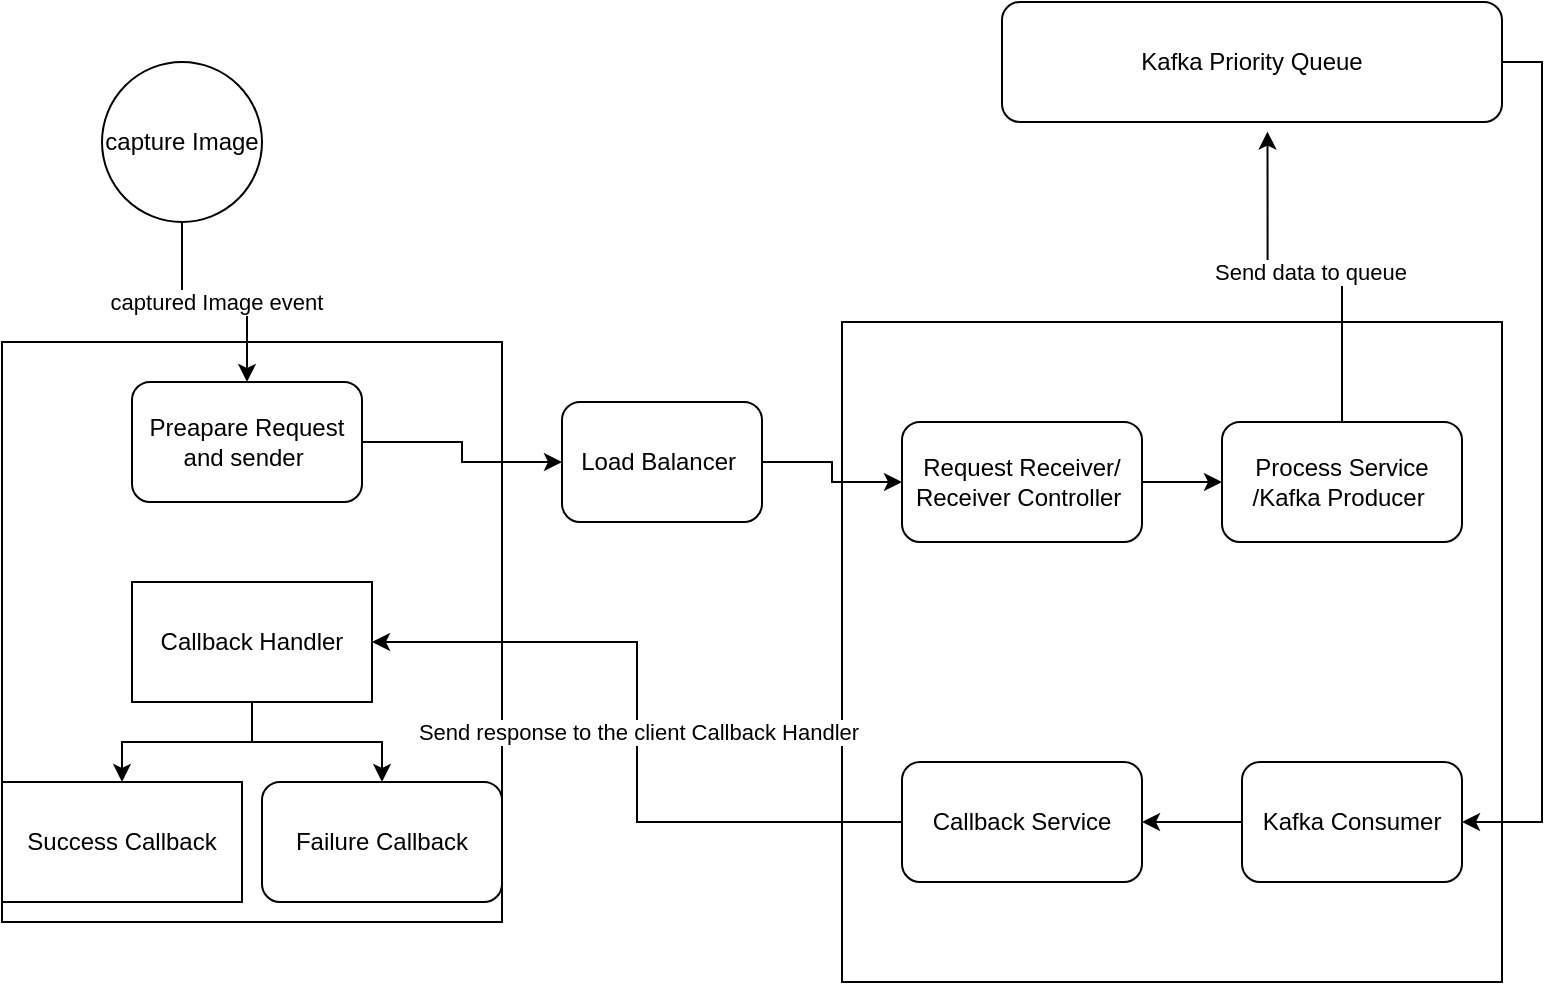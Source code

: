 <mxfile version="24.7.6">
  <diagram name="Page-1" id="ktEYROPhRWZY5s_A5viP">
    <mxGraphModel dx="1313" dy="653" grid="1" gridSize="10" guides="1" tooltips="1" connect="1" arrows="1" fold="1" page="1" pageScale="1" pageWidth="850" pageHeight="1100" math="0" shadow="0">
      <root>
        <mxCell id="0" />
        <mxCell id="1" parent="0" />
        <mxCell id="2nsai8q7nPMxsBDJ7FhW-1" value="" style="rounded=0;whiteSpace=wrap;html=1;" vertex="1" parent="1">
          <mxGeometry x="70" y="200" width="250" height="290" as="geometry" />
        </mxCell>
        <mxCell id="2nsai8q7nPMxsBDJ7FhW-16" style="edgeStyle=orthogonalEdgeStyle;rounded=0;orthogonalLoop=1;jettySize=auto;html=1;entryX=0;entryY=0.5;entryDx=0;entryDy=0;" edge="1" parent="1" source="2nsai8q7nPMxsBDJ7FhW-2" target="2nsai8q7nPMxsBDJ7FhW-15">
          <mxGeometry relative="1" as="geometry" />
        </mxCell>
        <mxCell id="2nsai8q7nPMxsBDJ7FhW-2" value="Preapare Request and sender&amp;nbsp;" style="rounded=1;whiteSpace=wrap;html=1;" vertex="1" parent="1">
          <mxGeometry x="135" y="220" width="115" height="60" as="geometry" />
        </mxCell>
        <mxCell id="2nsai8q7nPMxsBDJ7FhW-3" value="capture Image" style="ellipse;whiteSpace=wrap;html=1;aspect=fixed;" vertex="1" parent="1">
          <mxGeometry x="120" y="60" width="80" height="80" as="geometry" />
        </mxCell>
        <mxCell id="2nsai8q7nPMxsBDJ7FhW-4" value="captured Image event" style="edgeStyle=orthogonalEdgeStyle;rounded=0;orthogonalLoop=1;jettySize=auto;html=1;entryX=0.5;entryY=0;entryDx=0;entryDy=0;" edge="1" parent="1" source="2nsai8q7nPMxsBDJ7FhW-3" target="2nsai8q7nPMxsBDJ7FhW-2">
          <mxGeometry relative="1" as="geometry" />
        </mxCell>
        <mxCell id="2nsai8q7nPMxsBDJ7FhW-9" style="edgeStyle=orthogonalEdgeStyle;rounded=0;orthogonalLoop=1;jettySize=auto;html=1;entryX=0.5;entryY=0;entryDx=0;entryDy=0;" edge="1" parent="1" source="2nsai8q7nPMxsBDJ7FhW-5" target="2nsai8q7nPMxsBDJ7FhW-7">
          <mxGeometry relative="1" as="geometry" />
        </mxCell>
        <mxCell id="2nsai8q7nPMxsBDJ7FhW-10" style="edgeStyle=orthogonalEdgeStyle;rounded=0;orthogonalLoop=1;jettySize=auto;html=1;entryX=0.5;entryY=0;entryDx=0;entryDy=0;" edge="1" parent="1" source="2nsai8q7nPMxsBDJ7FhW-5" target="2nsai8q7nPMxsBDJ7FhW-8">
          <mxGeometry relative="1" as="geometry" />
        </mxCell>
        <mxCell id="2nsai8q7nPMxsBDJ7FhW-5" value="Callback Handler" style="rounded=0;whiteSpace=wrap;html=1;" vertex="1" parent="1">
          <mxGeometry x="135" y="320" width="120" height="60" as="geometry" />
        </mxCell>
        <mxCell id="2nsai8q7nPMxsBDJ7FhW-7" value="Success Callback" style="rounded=0;whiteSpace=wrap;html=1;" vertex="1" parent="1">
          <mxGeometry x="70" y="420" width="120" height="60" as="geometry" />
        </mxCell>
        <mxCell id="2nsai8q7nPMxsBDJ7FhW-8" value="Failure Callback" style="rounded=1;whiteSpace=wrap;html=1;" vertex="1" parent="1">
          <mxGeometry x="200" y="420" width="120" height="60" as="geometry" />
        </mxCell>
        <mxCell id="2nsai8q7nPMxsBDJ7FhW-12" value="" style="whiteSpace=wrap;html=1;aspect=fixed;" vertex="1" parent="1">
          <mxGeometry x="490" y="190" width="330" height="330" as="geometry" />
        </mxCell>
        <mxCell id="2nsai8q7nPMxsBDJ7FhW-20" style="edgeStyle=orthogonalEdgeStyle;rounded=0;orthogonalLoop=1;jettySize=auto;html=1;exitX=1;exitY=0.5;exitDx=0;exitDy=0;entryX=0;entryY=0.5;entryDx=0;entryDy=0;" edge="1" parent="1" source="2nsai8q7nPMxsBDJ7FhW-14" target="2nsai8q7nPMxsBDJ7FhW-18">
          <mxGeometry relative="1" as="geometry" />
        </mxCell>
        <mxCell id="2nsai8q7nPMxsBDJ7FhW-14" value="Request Receiver/ Receiver Controller&amp;nbsp;" style="rounded=1;whiteSpace=wrap;html=1;" vertex="1" parent="1">
          <mxGeometry x="520" y="240" width="120" height="60" as="geometry" />
        </mxCell>
        <mxCell id="2nsai8q7nPMxsBDJ7FhW-17" style="edgeStyle=orthogonalEdgeStyle;rounded=0;orthogonalLoop=1;jettySize=auto;html=1;entryX=0;entryY=0.5;entryDx=0;entryDy=0;" edge="1" parent="1" source="2nsai8q7nPMxsBDJ7FhW-15" target="2nsai8q7nPMxsBDJ7FhW-14">
          <mxGeometry relative="1" as="geometry" />
        </mxCell>
        <mxCell id="2nsai8q7nPMxsBDJ7FhW-15" value="Load Balancer&amp;nbsp;" style="rounded=1;whiteSpace=wrap;html=1;" vertex="1" parent="1">
          <mxGeometry x="350" y="230" width="100" height="60" as="geometry" />
        </mxCell>
        <mxCell id="2nsai8q7nPMxsBDJ7FhW-18" value="Process Service /Kafka Producer&amp;nbsp;" style="rounded=1;whiteSpace=wrap;html=1;" vertex="1" parent="1">
          <mxGeometry x="680" y="240" width="120" height="60" as="geometry" />
        </mxCell>
        <mxCell id="2nsai8q7nPMxsBDJ7FhW-25" style="edgeStyle=orthogonalEdgeStyle;rounded=0;orthogonalLoop=1;jettySize=auto;html=1;entryX=1;entryY=0.5;entryDx=0;entryDy=0;" edge="1" parent="1" source="2nsai8q7nPMxsBDJ7FhW-21" target="2nsai8q7nPMxsBDJ7FhW-23">
          <mxGeometry relative="1" as="geometry">
            <mxPoint x="840" y="450" as="targetPoint" />
            <Array as="points">
              <mxPoint x="840" y="60" />
              <mxPoint x="840" y="440" />
            </Array>
          </mxGeometry>
        </mxCell>
        <mxCell id="2nsai8q7nPMxsBDJ7FhW-21" value="Kafka Priority Queue" style="rounded=1;whiteSpace=wrap;html=1;" vertex="1" parent="1">
          <mxGeometry x="570" y="30" width="250" height="60" as="geometry" />
        </mxCell>
        <mxCell id="2nsai8q7nPMxsBDJ7FhW-22" value="Send data to queue" style="edgeStyle=orthogonalEdgeStyle;rounded=0;orthogonalLoop=1;jettySize=auto;html=1;entryX=0.531;entryY=1.08;entryDx=0;entryDy=0;entryPerimeter=0;" edge="1" parent="1" source="2nsai8q7nPMxsBDJ7FhW-18" target="2nsai8q7nPMxsBDJ7FhW-21">
          <mxGeometry relative="1" as="geometry" />
        </mxCell>
        <mxCell id="2nsai8q7nPMxsBDJ7FhW-27" style="edgeStyle=orthogonalEdgeStyle;rounded=0;orthogonalLoop=1;jettySize=auto;html=1;entryX=1;entryY=0.5;entryDx=0;entryDy=0;" edge="1" parent="1" source="2nsai8q7nPMxsBDJ7FhW-23" target="2nsai8q7nPMxsBDJ7FhW-26">
          <mxGeometry relative="1" as="geometry" />
        </mxCell>
        <mxCell id="2nsai8q7nPMxsBDJ7FhW-23" value="Kafka Consumer" style="rounded=1;whiteSpace=wrap;html=1;" vertex="1" parent="1">
          <mxGeometry x="690" y="410" width="110" height="60" as="geometry" />
        </mxCell>
        <mxCell id="2nsai8q7nPMxsBDJ7FhW-29" value="Send response to the client Callback Handler" style="edgeStyle=orthogonalEdgeStyle;rounded=0;orthogonalLoop=1;jettySize=auto;html=1;entryX=1;entryY=0.5;entryDx=0;entryDy=0;" edge="1" parent="1" source="2nsai8q7nPMxsBDJ7FhW-26" target="2nsai8q7nPMxsBDJ7FhW-5">
          <mxGeometry relative="1" as="geometry" />
        </mxCell>
        <mxCell id="2nsai8q7nPMxsBDJ7FhW-26" value="Callback Service" style="rounded=1;whiteSpace=wrap;html=1;" vertex="1" parent="1">
          <mxGeometry x="520" y="410" width="120" height="60" as="geometry" />
        </mxCell>
      </root>
    </mxGraphModel>
  </diagram>
</mxfile>
